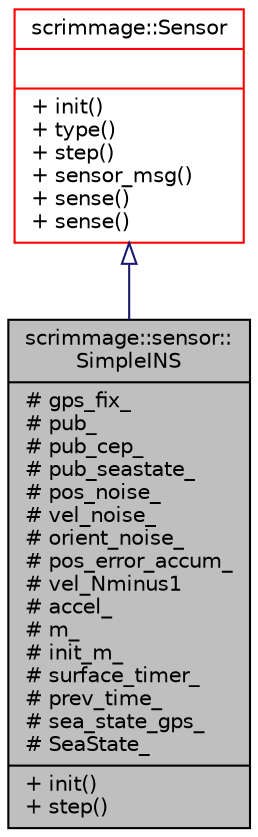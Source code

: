 digraph "scrimmage::sensor::SimpleINS"
{
 // LATEX_PDF_SIZE
  edge [fontname="Helvetica",fontsize="10",labelfontname="Helvetica",labelfontsize="10"];
  node [fontname="Helvetica",fontsize="10",shape=record];
  Node1 [label="{scrimmage::sensor::\lSimpleINS\n|# gps_fix_\l# pub_\l# pub_cep_\l# pub_seastate_\l# pos_noise_\l# vel_noise_\l# orient_noise_\l# pos_error_accum_\l# vel_Nminus1\l# accel_\l# m_\l# init_m_\l# surface_timer_\l# prev_time_\l# sea_state_gps_\l# SeaState_\l|+ init()\l+ step()\l}",height=0.2,width=0.4,color="black", fillcolor="grey75", style="filled", fontcolor="black",tooltip=" "];
  Node2 -> Node1 [dir="back",color="midnightblue",fontsize="10",style="solid",arrowtail="onormal",fontname="Helvetica"];
  Node2 [label="{scrimmage::Sensor\n||+ init()\l+ type()\l+ step()\l+ sensor_msg()\l+ sense()\l+ sense()\l}",height=0.2,width=0.4,color="red", fillcolor="white", style="filled",URL="$classscrimmage_1_1Sensor.html",tooltip=" "];
}
